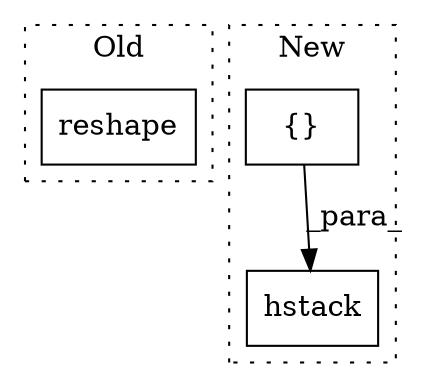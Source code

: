 digraph G {
subgraph cluster0 {
1 [label="reshape" a="32" s="8632,8674" l="8,1" shape="box"];
label = "Old";
style="dotted";
}
subgraph cluster1 {
2 [label="hstack" a="32" s="7239,7261" l="7,1" shape="box"];
3 [label="{}" a="4" s="6899" l="2" shape="box"];
label = "New";
style="dotted";
}
3 -> 2 [label="_para_"];
}
